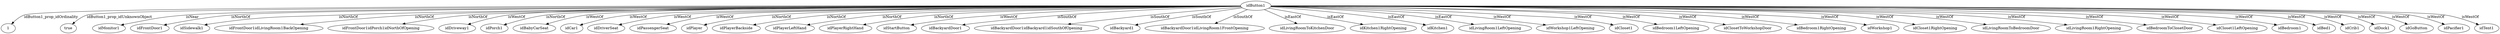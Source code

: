 strict digraph  {
idButton1 [node_type=entity_node];
1 [node_type=property_node];
true [node_type=property_node];
idMonitor1 [node_type=entity_node];
idFrontDoor1 [node_type=entity_node];
idSidewalk1 [node_type=entity_node];
idFrontDoor1idLivingRoom1BackOpening [node_type=entity_node];
idFrontDoor1idPorch1idNorthOfOpening [node_type=entity_node];
idDriveway1 [node_type=entity_node];
idPorch1 [node_type=entity_node];
idBabyCarSeat [node_type=entity_node];
idCar1 [node_type=entity_node];
idDriverSeat [node_type=entity_node];
idPassengerSeat [node_type=entity_node];
idPlayer [node_type=entity_node];
idPlayerBackside [node_type=entity_node];
idPlayerLeftHand [node_type=entity_node];
idPlayerRightHand [node_type=entity_node];
idStartButton [node_type=entity_node];
idBackyardDoor1 [node_type=entity_node];
idBackyardDoor1idBackyard1idSouthOfOpening [node_type=entity_node];
idBackyard1 [node_type=entity_node];
idBackyardDoor1idLivingRoom1FrontOpening [node_type=entity_node];
idLivingRoomToKitchenDoor [node_type=entity_node];
idKitchen1RightOpening [node_type=entity_node];
idKitchen1 [node_type=entity_node];
idLivingRoom1LeftOpening [node_type=entity_node];
idWorkshop1LeftOpening [node_type=entity_node];
idCloset1 [node_type=entity_node];
idBedroom1LeftOpening [node_type=entity_node];
idClosetToWorkshopDoor [node_type=entity_node];
idBedroom1RightOpening [node_type=entity_node];
idWorkshop1 [node_type=entity_node];
idCloset1RightOpening [node_type=entity_node];
idLivingRoomToBedroomDoor [node_type=entity_node];
idLivingRoom1RightOpening [node_type=entity_node];
idBedroomToClosetDoor [node_type=entity_node];
idCloset1LeftOpening [node_type=entity_node];
idBedroom1 [node_type=entity_node];
idBed1 [node_type=entity_node];
idCrib1 [node_type=entity_node];
idDock1 [node_type=entity_node];
idGoButton [node_type=entity_node];
idPacifier1 [node_type=entity_node];
idTent1 [node_type=entity_node];
idButton1 -> 1  [edge_type=property, label=idButton1_prop_idOrdinality];
idButton1 -> true  [edge_type=property, label=idButton1_prop_idUnknownObject];
idButton1 -> idMonitor1  [edge_type=relationship, label=isNear];
idButton1 -> idFrontDoor1  [edge_type=relationship, label=isNorthOf];
idButton1 -> idSidewalk1  [edge_type=relationship, label=isNorthOf];
idButton1 -> idFrontDoor1idLivingRoom1BackOpening  [edge_type=relationship, label=isNorthOf];
idButton1 -> idFrontDoor1idPorch1idNorthOfOpening  [edge_type=relationship, label=isNorthOf];
idButton1 -> idDriveway1  [edge_type=relationship, label=isWestOf];
idButton1 -> idPorch1  [edge_type=relationship, label=isNorthOf];
idButton1 -> idBabyCarSeat  [edge_type=relationship, label=isWestOf];
idButton1 -> idCar1  [edge_type=relationship, label=isWestOf];
idButton1 -> idDriverSeat  [edge_type=relationship, label=isWestOf];
idButton1 -> idPassengerSeat  [edge_type=relationship, label=isWestOf];
idButton1 -> idPlayer  [edge_type=relationship, label=isNorthOf];
idButton1 -> idPlayerBackside  [edge_type=relationship, label=isNorthOf];
idButton1 -> idPlayerLeftHand  [edge_type=relationship, label=isNorthOf];
idButton1 -> idPlayerRightHand  [edge_type=relationship, label=isNorthOf];
idButton1 -> idStartButton  [edge_type=relationship, label=isWestOf];
idButton1 -> idBackyardDoor1  [edge_type=relationship, label=isSouthOf];
idButton1 -> idBackyardDoor1idBackyard1idSouthOfOpening  [edge_type=relationship, label=isSouthOf];
idButton1 -> idBackyard1  [edge_type=relationship, label=isSouthOf];
idButton1 -> idBackyardDoor1idLivingRoom1FrontOpening  [edge_type=relationship, label=isSouthOf];
idButton1 -> idLivingRoomToKitchenDoor  [edge_type=relationship, label=isEastOf];
idButton1 -> idKitchen1RightOpening  [edge_type=relationship, label=isEastOf];
idButton1 -> idKitchen1  [edge_type=relationship, label=isEastOf];
idButton1 -> idLivingRoom1LeftOpening  [edge_type=relationship, label=isEastOf];
idButton1 -> idWorkshop1LeftOpening  [edge_type=relationship, label=isWestOf];
idButton1 -> idCloset1  [edge_type=relationship, label=isWestOf];
idButton1 -> idBedroom1LeftOpening  [edge_type=relationship, label=isWestOf];
idButton1 -> idClosetToWorkshopDoor  [edge_type=relationship, label=isWestOf];
idButton1 -> idBedroom1RightOpening  [edge_type=relationship, label=isWestOf];
idButton1 -> idWorkshop1  [edge_type=relationship, label=isWestOf];
idButton1 -> idCloset1RightOpening  [edge_type=relationship, label=isWestOf];
idButton1 -> idLivingRoomToBedroomDoor  [edge_type=relationship, label=isWestOf];
idButton1 -> idLivingRoom1RightOpening  [edge_type=relationship, label=isWestOf];
idButton1 -> idBedroomToClosetDoor  [edge_type=relationship, label=isWestOf];
idButton1 -> idCloset1LeftOpening  [edge_type=relationship, label=isWestOf];
idButton1 -> idBedroom1  [edge_type=relationship, label=isWestOf];
idButton1 -> idBed1  [edge_type=relationship, label=isWestOf];
idButton1 -> idCrib1  [edge_type=relationship, label=isWestOf];
idButton1 -> idDock1  [edge_type=relationship, label=isWestOf];
idButton1 -> idGoButton  [edge_type=relationship, label=isWestOf];
idButton1 -> idPacifier1  [edge_type=relationship, label=isWestOf];
idButton1 -> idTent1  [edge_type=relationship, label=isWestOf];
}
